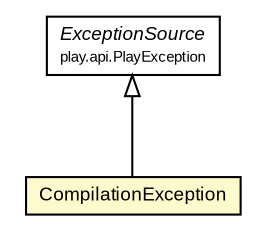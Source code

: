 #!/usr/local/bin/dot
#
# Class diagram 
# Generated by UMLGraph version R5_6-24-gf6e263 (http://www.umlgraph.org/)
#

digraph G {
	edge [fontname="arial",fontsize=10,labelfontname="arial",labelfontsize=10];
	node [fontname="arial",fontsize=10,shape=plaintext];
	nodesep=0.25;
	ranksep=0.5;
	// com.google.code.play2.provider.play22.run.CompilationException
	c111 [label=<<table title="com.google.code.play2.provider.play22.run.CompilationException" border="0" cellborder="1" cellspacing="0" cellpadding="2" port="p" bgcolor="lemonChiffon" href="./CompilationException.html">
		<tr><td><table border="0" cellspacing="0" cellpadding="1">
<tr><td align="center" balign="center"> CompilationException </td></tr>
		</table></td></tr>
		</table>>, URL="./CompilationException.html", fontname="arial", fontcolor="black", fontsize=9.0];
	//com.google.code.play2.provider.play22.run.CompilationException extends play.api.PlayException.ExceptionSource
	c112:p -> c111:p [dir=back,arrowtail=empty];
	// play.api.PlayException.ExceptionSource
	c112 [label=<<table title="play.api.PlayException.ExceptionSource" border="0" cellborder="1" cellspacing="0" cellpadding="2" port="p" href="http://java.sun.com/j2se/1.4.2/docs/api/play/api/PlayException/ExceptionSource.html">
		<tr><td><table border="0" cellspacing="0" cellpadding="1">
<tr><td align="center" balign="center"><font face="arial italic"> ExceptionSource </font></td></tr>
<tr><td align="center" balign="center"><font point-size="7.0"> play.api.PlayException </font></td></tr>
		</table></td></tr>
		</table>>, URL="http://java.sun.com/j2se/1.4.2/docs/api/play/api/PlayException/ExceptionSource.html", fontname="arial", fontcolor="black", fontsize=9.0];
}

